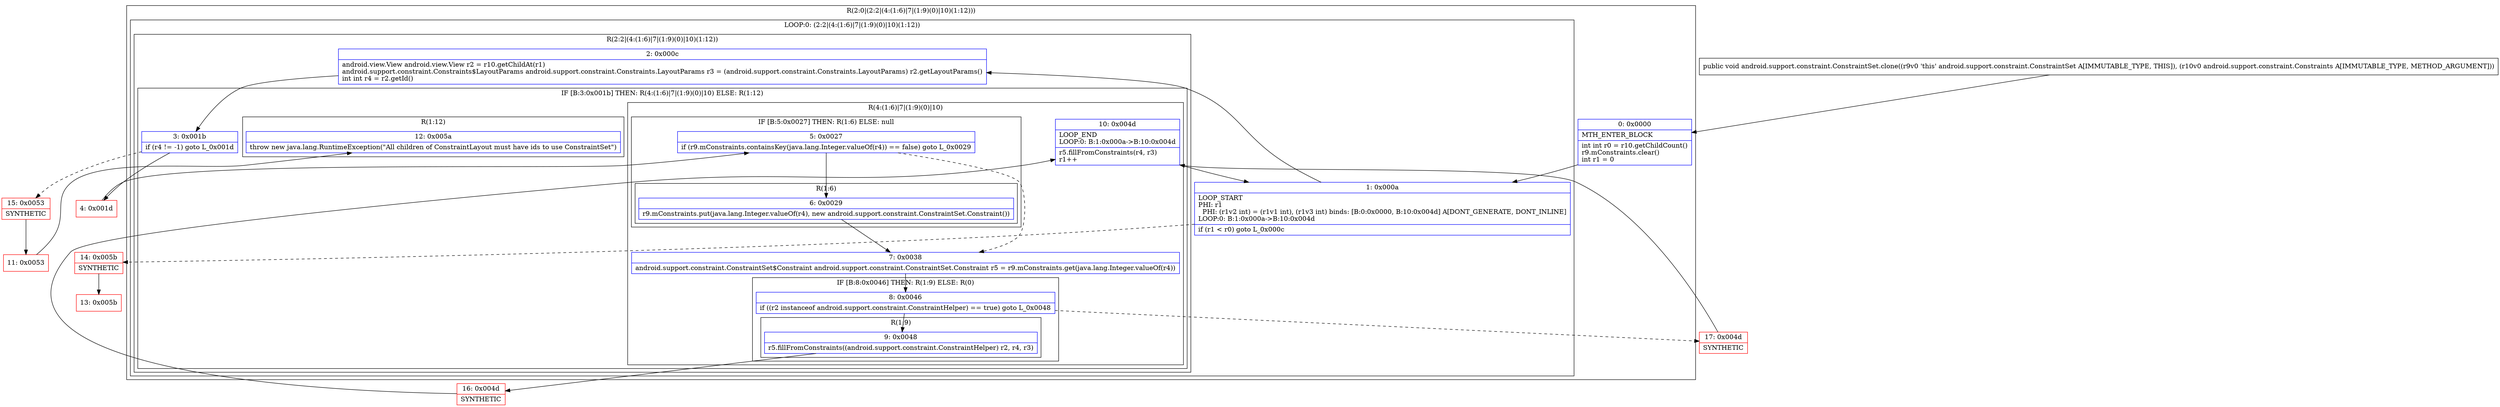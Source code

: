 digraph "CFG forandroid.support.constraint.ConstraintSet.clone(Landroid\/support\/constraint\/Constraints;)V" {
subgraph cluster_Region_1614120668 {
label = "R(2:0|(2:2|(4:(1:6)|7|(1:9)(0)|10)(1:12)))";
node [shape=record,color=blue];
Node_0 [shape=record,label="{0\:\ 0x0000|MTH_ENTER_BLOCK\l|int int r0 = r10.getChildCount()\lr9.mConstraints.clear()\lint r1 = 0\l}"];
subgraph cluster_LoopRegion_195974421 {
label = "LOOP:0: (2:2|(4:(1:6)|7|(1:9)(0)|10)(1:12))";
node [shape=record,color=blue];
Node_1 [shape=record,label="{1\:\ 0x000a|LOOP_START\lPHI: r1 \l  PHI: (r1v2 int) = (r1v1 int), (r1v3 int) binds: [B:0:0x0000, B:10:0x004d] A[DONT_GENERATE, DONT_INLINE]\lLOOP:0: B:1:0x000a\-\>B:10:0x004d\l|if (r1 \< r0) goto L_0x000c\l}"];
subgraph cluster_Region_1404402306 {
label = "R(2:2|(4:(1:6)|7|(1:9)(0)|10)(1:12))";
node [shape=record,color=blue];
Node_2 [shape=record,label="{2\:\ 0x000c|android.view.View android.view.View r2 = r10.getChildAt(r1)\landroid.support.constraint.Constraints$LayoutParams android.support.constraint.Constraints.LayoutParams r3 = (android.support.constraint.Constraints.LayoutParams) r2.getLayoutParams()\lint int r4 = r2.getId()\l}"];
subgraph cluster_IfRegion_790735743 {
label = "IF [B:3:0x001b] THEN: R(4:(1:6)|7|(1:9)(0)|10) ELSE: R(1:12)";
node [shape=record,color=blue];
Node_3 [shape=record,label="{3\:\ 0x001b|if (r4 != \-1) goto L_0x001d\l}"];
subgraph cluster_Region_1351827393 {
label = "R(4:(1:6)|7|(1:9)(0)|10)";
node [shape=record,color=blue];
subgraph cluster_IfRegion_1463330163 {
label = "IF [B:5:0x0027] THEN: R(1:6) ELSE: null";
node [shape=record,color=blue];
Node_5 [shape=record,label="{5\:\ 0x0027|if (r9.mConstraints.containsKey(java.lang.Integer.valueOf(r4)) == false) goto L_0x0029\l}"];
subgraph cluster_Region_413633199 {
label = "R(1:6)";
node [shape=record,color=blue];
Node_6 [shape=record,label="{6\:\ 0x0029|r9.mConstraints.put(java.lang.Integer.valueOf(r4), new android.support.constraint.ConstraintSet.Constraint())\l}"];
}
}
Node_7 [shape=record,label="{7\:\ 0x0038|android.support.constraint.ConstraintSet$Constraint android.support.constraint.ConstraintSet.Constraint r5 = r9.mConstraints.get(java.lang.Integer.valueOf(r4))\l}"];
subgraph cluster_IfRegion_528090446 {
label = "IF [B:8:0x0046] THEN: R(1:9) ELSE: R(0)";
node [shape=record,color=blue];
Node_8 [shape=record,label="{8\:\ 0x0046|if ((r2 instanceof android.support.constraint.ConstraintHelper) == true) goto L_0x0048\l}"];
subgraph cluster_Region_1711668553 {
label = "R(1:9)";
node [shape=record,color=blue];
Node_9 [shape=record,label="{9\:\ 0x0048|r5.fillFromConstraints((android.support.constraint.ConstraintHelper) r2, r4, r3)\l}"];
}
subgraph cluster_Region_953039074 {
label = "R(0)";
node [shape=record,color=blue];
}
}
Node_10 [shape=record,label="{10\:\ 0x004d|LOOP_END\lLOOP:0: B:1:0x000a\-\>B:10:0x004d\l|r5.fillFromConstraints(r4, r3)\lr1++\l}"];
}
subgraph cluster_Region_593991869 {
label = "R(1:12)";
node [shape=record,color=blue];
Node_12 [shape=record,label="{12\:\ 0x005a|throw new java.lang.RuntimeException(\"All children of ConstraintLayout must have ids to use ConstraintSet\")\l}"];
}
}
}
}
}
Node_4 [shape=record,color=red,label="{4\:\ 0x001d}"];
Node_11 [shape=record,color=red,label="{11\:\ 0x0053}"];
Node_13 [shape=record,color=red,label="{13\:\ 0x005b}"];
Node_14 [shape=record,color=red,label="{14\:\ 0x005b|SYNTHETIC\l}"];
Node_15 [shape=record,color=red,label="{15\:\ 0x0053|SYNTHETIC\l}"];
Node_16 [shape=record,color=red,label="{16\:\ 0x004d|SYNTHETIC\l}"];
Node_17 [shape=record,color=red,label="{17\:\ 0x004d|SYNTHETIC\l}"];
MethodNode[shape=record,label="{public void android.support.constraint.ConstraintSet.clone((r9v0 'this' android.support.constraint.ConstraintSet A[IMMUTABLE_TYPE, THIS]), (r10v0 android.support.constraint.Constraints A[IMMUTABLE_TYPE, METHOD_ARGUMENT])) }"];
MethodNode -> Node_0;
Node_0 -> Node_1;
Node_1 -> Node_2;
Node_1 -> Node_14[style=dashed];
Node_2 -> Node_3;
Node_3 -> Node_4;
Node_3 -> Node_15[style=dashed];
Node_5 -> Node_6;
Node_5 -> Node_7[style=dashed];
Node_6 -> Node_7;
Node_7 -> Node_8;
Node_8 -> Node_9;
Node_8 -> Node_17[style=dashed];
Node_9 -> Node_16;
Node_10 -> Node_1;
Node_4 -> Node_5;
Node_11 -> Node_12;
Node_14 -> Node_13;
Node_15 -> Node_11;
Node_16 -> Node_10;
Node_17 -> Node_10;
}

